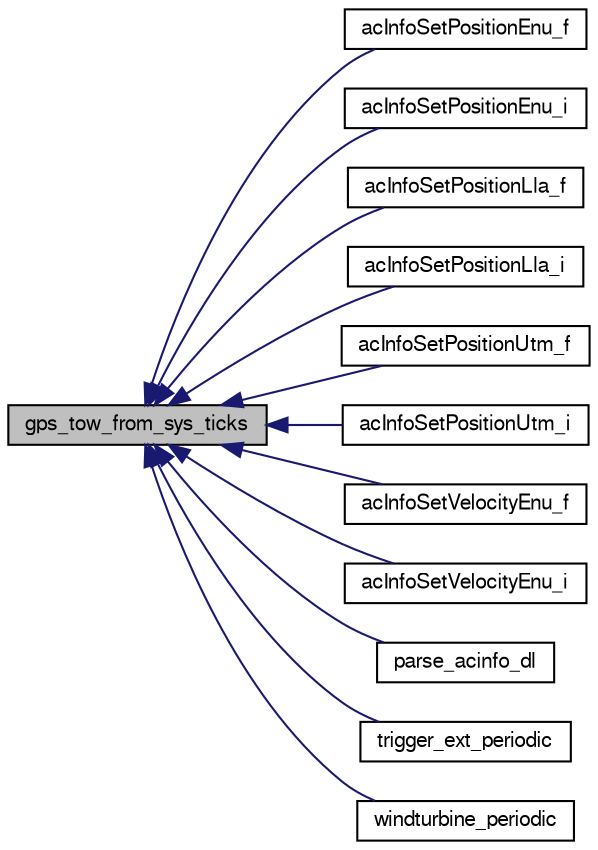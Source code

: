 digraph "gps_tow_from_sys_ticks"
{
  edge [fontname="FreeSans",fontsize="10",labelfontname="FreeSans",labelfontsize="10"];
  node [fontname="FreeSans",fontsize="10",shape=record];
  rankdir="LR";
  Node1 [label="gps_tow_from_sys_ticks",height=0.2,width=0.4,color="black", fillcolor="grey75", style="filled", fontcolor="black"];
  Node1 -> Node2 [dir="back",color="midnightblue",fontsize="10",style="solid",fontname="FreeSans"];
  Node2 [label="acInfoSetPositionEnu_f",height=0.2,width=0.4,color="black", fillcolor="white", style="filled",URL="$group__ac__info.html#ga6e12f427633221b371326c25b3b59c6f",tooltip="Set position from ENU coordinates (float). "];
  Node1 -> Node3 [dir="back",color="midnightblue",fontsize="10",style="solid",fontname="FreeSans"];
  Node3 [label="acInfoSetPositionEnu_i",height=0.2,width=0.4,color="black", fillcolor="white", style="filled",URL="$group__ac__info.html#gab89f5850f23c57158ec4a2a3fbdda284",tooltip="Set position from ENU coordinates (int). "];
  Node1 -> Node4 [dir="back",color="midnightblue",fontsize="10",style="solid",fontname="FreeSans"];
  Node4 [label="acInfoSetPositionLla_f",height=0.2,width=0.4,color="black", fillcolor="white", style="filled",URL="$group__ac__info.html#gaae3a5100e3ea09d3da46b4080e33034b",tooltip="Set position from LLA coordinates (float). "];
  Node1 -> Node5 [dir="back",color="midnightblue",fontsize="10",style="solid",fontname="FreeSans"];
  Node5 [label="acInfoSetPositionLla_i",height=0.2,width=0.4,color="black", fillcolor="white", style="filled",URL="$group__ac__info.html#ga274f9df7c231a1995397bad6e86a7c86",tooltip="Set position from LLA coordinates (int). "];
  Node1 -> Node6 [dir="back",color="midnightblue",fontsize="10",style="solid",fontname="FreeSans"];
  Node6 [label="acInfoSetPositionUtm_f",height=0.2,width=0.4,color="black", fillcolor="white", style="filled",URL="$group__ac__info.html#ga4b1c68d1f5b107bae3b4d13cf88989cd",tooltip="Set position from UTM coordinates (float). "];
  Node1 -> Node7 [dir="back",color="midnightblue",fontsize="10",style="solid",fontname="FreeSans"];
  Node7 [label="acInfoSetPositionUtm_i",height=0.2,width=0.4,color="black", fillcolor="white", style="filled",URL="$group__ac__info.html#ga29e4bb2f49637f576849131db325e377",tooltip="Set position from UTM coordinates (int). "];
  Node1 -> Node8 [dir="back",color="midnightblue",fontsize="10",style="solid",fontname="FreeSans"];
  Node8 [label="acInfoSetVelocityEnu_f",height=0.2,width=0.4,color="black", fillcolor="white", style="filled",URL="$group__ac__info.html#gab3877b5ead09fcf8509082fbc94864bb",tooltip="Set velocity from ENU coordinates (float). "];
  Node1 -> Node9 [dir="back",color="midnightblue",fontsize="10",style="solid",fontname="FreeSans"];
  Node9 [label="acInfoSetVelocityEnu_i",height=0.2,width=0.4,color="black", fillcolor="white", style="filled",URL="$group__ac__info.html#gab7bf89b5b659d539f8257e0afd67c5cf",tooltip="Set velocity from ENU coordinates (int). "];
  Node1 -> Node10 [dir="back",color="midnightblue",fontsize="10",style="solid",fontname="FreeSans"];
  Node10 [label="parse_acinfo_dl",height=0.2,width=0.4,color="black", fillcolor="white", style="filled",URL="$group__ac__info.html#ga17b120995d97d500b7eb5aea22214041",tooltip="Parse all datalink or telemetry messages that contain global position of other acs Messages currently..."];
  Node1 -> Node11 [dir="back",color="midnightblue",fontsize="10",style="solid",fontname="FreeSans"];
  Node11 [label="trigger_ext_periodic",height=0.2,width=0.4,color="black", fillcolor="white", style="filled",URL="$sensors_2trigger__ext_8h.html#a9966095b9196836a5ee5cb74b5322223"];
  Node1 -> Node12 [dir="back",color="midnightblue",fontsize="10",style="solid",fontname="FreeSans"];
  Node12 [label="windturbine_periodic",height=0.2,width=0.4,color="black", fillcolor="white", style="filled",URL="$windturbine_8h.html#a44b819ec52bc8f9fe212c89113e2b835"];
}
